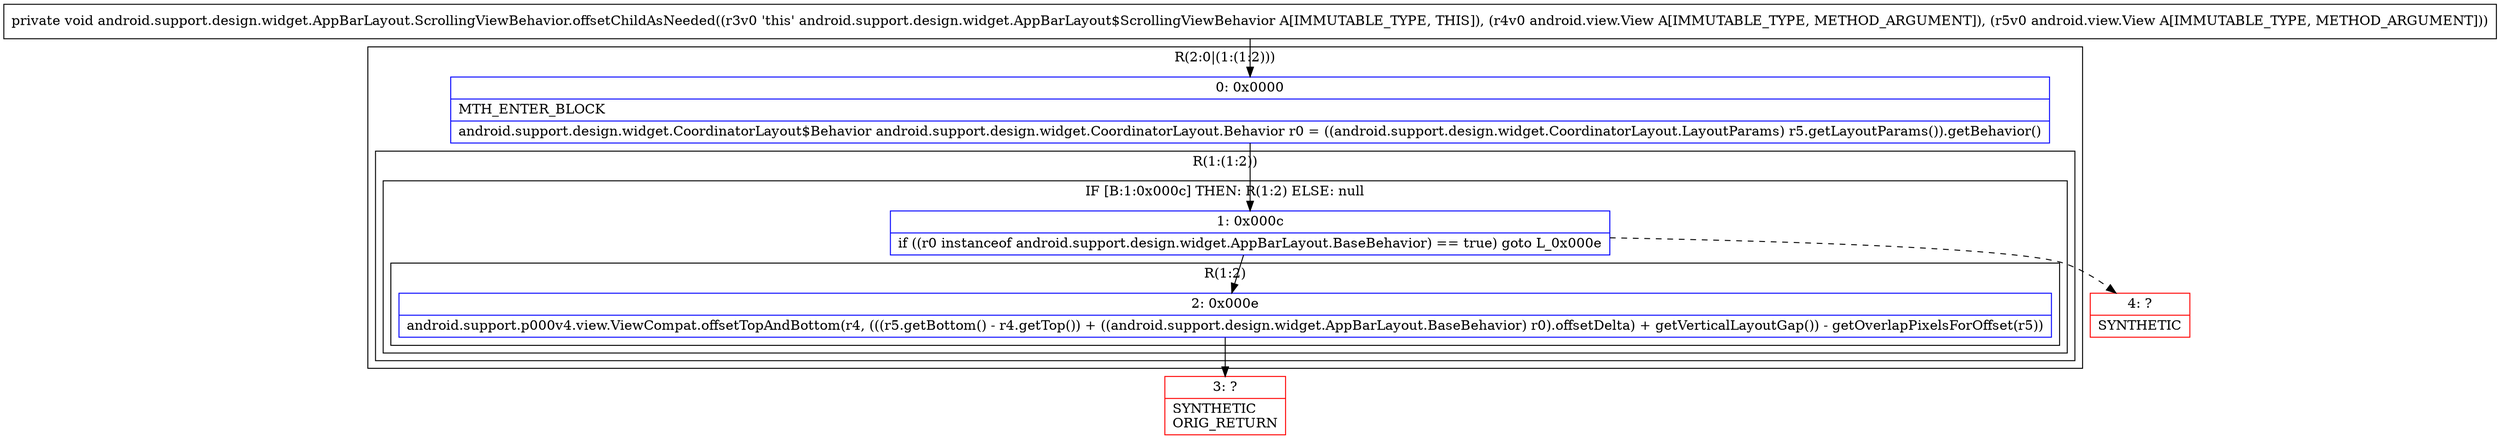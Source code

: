 digraph "CFG forandroid.support.design.widget.AppBarLayout.ScrollingViewBehavior.offsetChildAsNeeded(Landroid\/view\/View;Landroid\/view\/View;)V" {
subgraph cluster_Region_972590647 {
label = "R(2:0|(1:(1:2)))";
node [shape=record,color=blue];
Node_0 [shape=record,label="{0\:\ 0x0000|MTH_ENTER_BLOCK\l|android.support.design.widget.CoordinatorLayout$Behavior android.support.design.widget.CoordinatorLayout.Behavior r0 = ((android.support.design.widget.CoordinatorLayout.LayoutParams) r5.getLayoutParams()).getBehavior()\l}"];
subgraph cluster_Region_763665299 {
label = "R(1:(1:2))";
node [shape=record,color=blue];
subgraph cluster_IfRegion_1446098891 {
label = "IF [B:1:0x000c] THEN: R(1:2) ELSE: null";
node [shape=record,color=blue];
Node_1 [shape=record,label="{1\:\ 0x000c|if ((r0 instanceof android.support.design.widget.AppBarLayout.BaseBehavior) == true) goto L_0x000e\l}"];
subgraph cluster_Region_756297680 {
label = "R(1:2)";
node [shape=record,color=blue];
Node_2 [shape=record,label="{2\:\ 0x000e|android.support.p000v4.view.ViewCompat.offsetTopAndBottom(r4, (((r5.getBottom() \- r4.getTop()) + ((android.support.design.widget.AppBarLayout.BaseBehavior) r0).offsetDelta) + getVerticalLayoutGap()) \- getOverlapPixelsForOffset(r5))\l}"];
}
}
}
}
Node_3 [shape=record,color=red,label="{3\:\ ?|SYNTHETIC\lORIG_RETURN\l}"];
Node_4 [shape=record,color=red,label="{4\:\ ?|SYNTHETIC\l}"];
MethodNode[shape=record,label="{private void android.support.design.widget.AppBarLayout.ScrollingViewBehavior.offsetChildAsNeeded((r3v0 'this' android.support.design.widget.AppBarLayout$ScrollingViewBehavior A[IMMUTABLE_TYPE, THIS]), (r4v0 android.view.View A[IMMUTABLE_TYPE, METHOD_ARGUMENT]), (r5v0 android.view.View A[IMMUTABLE_TYPE, METHOD_ARGUMENT])) }"];
MethodNode -> Node_0;
Node_0 -> Node_1;
Node_1 -> Node_2;
Node_1 -> Node_4[style=dashed];
Node_2 -> Node_3;
}

